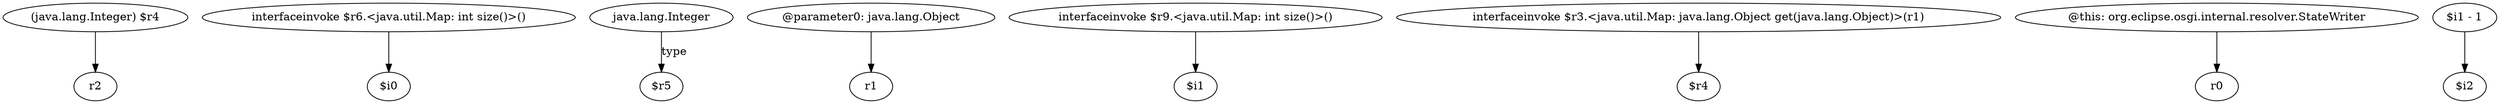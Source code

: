 digraph g {
0[label="(java.lang.Integer) $r4"]
1[label="r2"]
0->1[label=""]
2[label="interfaceinvoke $r6.<java.util.Map: int size()>()"]
3[label="$i0"]
2->3[label=""]
4[label="java.lang.Integer"]
5[label="$r5"]
4->5[label="type"]
6[label="@parameter0: java.lang.Object"]
7[label="r1"]
6->7[label=""]
8[label="interfaceinvoke $r9.<java.util.Map: int size()>()"]
9[label="$i1"]
8->9[label=""]
10[label="interfaceinvoke $r3.<java.util.Map: java.lang.Object get(java.lang.Object)>(r1)"]
11[label="$r4"]
10->11[label=""]
12[label="@this: org.eclipse.osgi.internal.resolver.StateWriter"]
13[label="r0"]
12->13[label=""]
14[label="$i1 - 1"]
15[label="$i2"]
14->15[label=""]
}